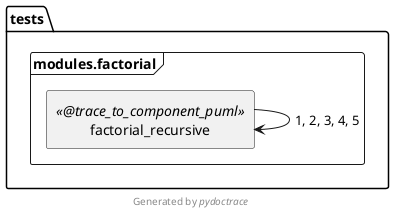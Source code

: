@startuml tests.modules.factorial.factorial_recursive-component
skinparam BoxPadding 10
skinparam componentStyle rectangle
set separator .
!pragma useIntermediatePackages false

package tests.modules {
  frame factorial {
    [tests.modules.factorial.factorial_recursive] as "factorial_recursive" << @trace_to_component_puml >>
  }
}
[tests.modules.factorial.factorial_recursive] -> [tests.modules.factorial.factorial_recursive] : 1, 2, 3, 4, 5

footer Generated by //pydoctrace//
@enduml
